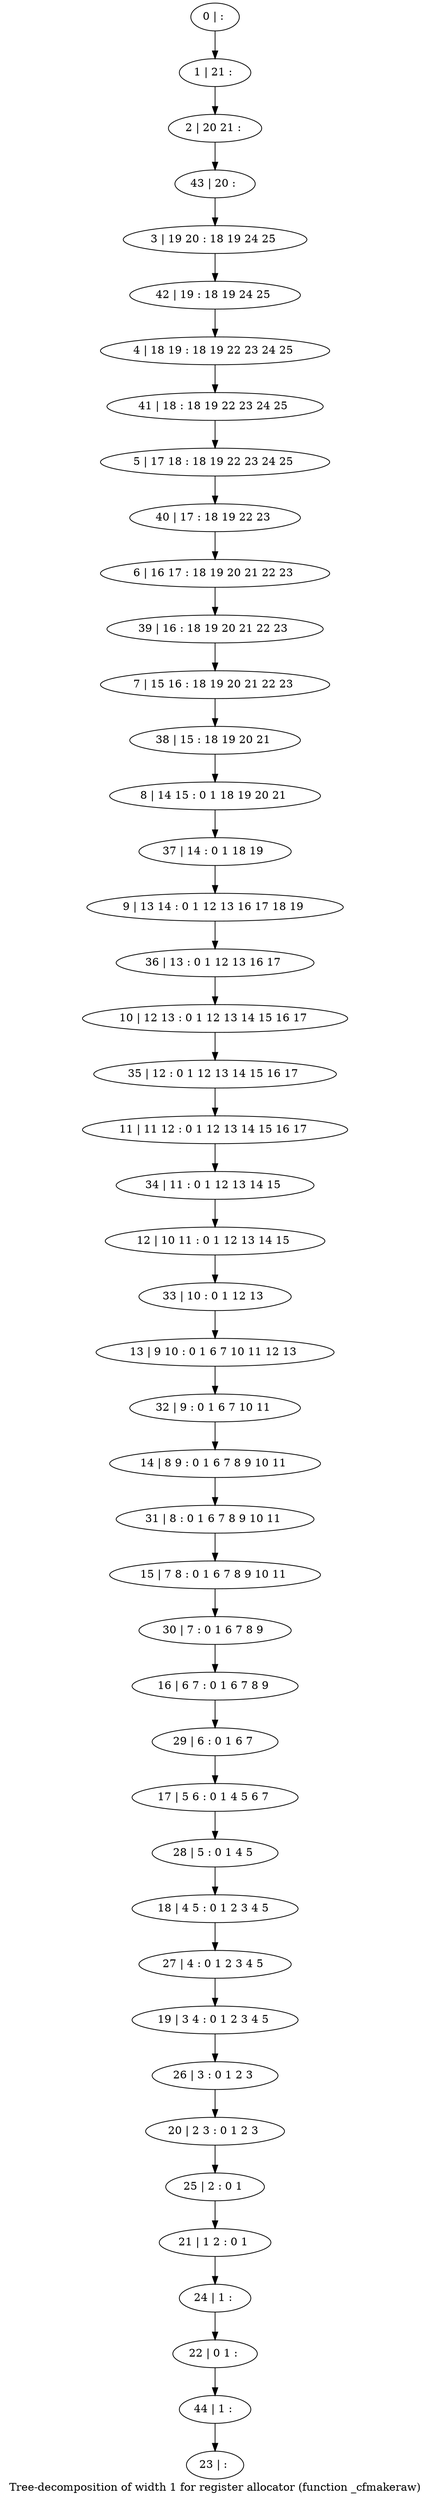 digraph G {
graph [label="Tree-decomposition of width 1 for register allocator (function _cfmakeraw)"]
0[label="0 | : "];
1[label="1 | 21 : "];
2[label="2 | 20 21 : "];
3[label="3 | 19 20 : 18 19 24 25 "];
4[label="4 | 18 19 : 18 19 22 23 24 25 "];
5[label="5 | 17 18 : 18 19 22 23 24 25 "];
6[label="6 | 16 17 : 18 19 20 21 22 23 "];
7[label="7 | 15 16 : 18 19 20 21 22 23 "];
8[label="8 | 14 15 : 0 1 18 19 20 21 "];
9[label="9 | 13 14 : 0 1 12 13 16 17 18 19 "];
10[label="10 | 12 13 : 0 1 12 13 14 15 16 17 "];
11[label="11 | 11 12 : 0 1 12 13 14 15 16 17 "];
12[label="12 | 10 11 : 0 1 12 13 14 15 "];
13[label="13 | 9 10 : 0 1 6 7 10 11 12 13 "];
14[label="14 | 8 9 : 0 1 6 7 8 9 10 11 "];
15[label="15 | 7 8 : 0 1 6 7 8 9 10 11 "];
16[label="16 | 6 7 : 0 1 6 7 8 9 "];
17[label="17 | 5 6 : 0 1 4 5 6 7 "];
18[label="18 | 4 5 : 0 1 2 3 4 5 "];
19[label="19 | 3 4 : 0 1 2 3 4 5 "];
20[label="20 | 2 3 : 0 1 2 3 "];
21[label="21 | 1 2 : 0 1 "];
22[label="22 | 0 1 : "];
23[label="23 | : "];
24[label="24 | 1 : "];
25[label="25 | 2 : 0 1 "];
26[label="26 | 3 : 0 1 2 3 "];
27[label="27 | 4 : 0 1 2 3 4 5 "];
28[label="28 | 5 : 0 1 4 5 "];
29[label="29 | 6 : 0 1 6 7 "];
30[label="30 | 7 : 0 1 6 7 8 9 "];
31[label="31 | 8 : 0 1 6 7 8 9 10 11 "];
32[label="32 | 9 : 0 1 6 7 10 11 "];
33[label="33 | 10 : 0 1 12 13 "];
34[label="34 | 11 : 0 1 12 13 14 15 "];
35[label="35 | 12 : 0 1 12 13 14 15 16 17 "];
36[label="36 | 13 : 0 1 12 13 16 17 "];
37[label="37 | 14 : 0 1 18 19 "];
38[label="38 | 15 : 18 19 20 21 "];
39[label="39 | 16 : 18 19 20 21 22 23 "];
40[label="40 | 17 : 18 19 22 23 "];
41[label="41 | 18 : 18 19 22 23 24 25 "];
42[label="42 | 19 : 18 19 24 25 "];
43[label="43 | 20 : "];
44[label="44 | 1 : "];
0->1 ;
1->2 ;
24->22 ;
21->24 ;
25->21 ;
20->25 ;
26->20 ;
19->26 ;
27->19 ;
18->27 ;
28->18 ;
17->28 ;
29->17 ;
16->29 ;
30->16 ;
15->30 ;
31->15 ;
14->31 ;
32->14 ;
13->32 ;
33->13 ;
12->33 ;
34->12 ;
11->34 ;
35->11 ;
10->35 ;
36->10 ;
9->36 ;
37->9 ;
8->37 ;
38->8 ;
7->38 ;
39->7 ;
6->39 ;
40->6 ;
5->40 ;
41->5 ;
4->41 ;
42->4 ;
3->42 ;
43->3 ;
2->43 ;
44->23 ;
22->44 ;
}
